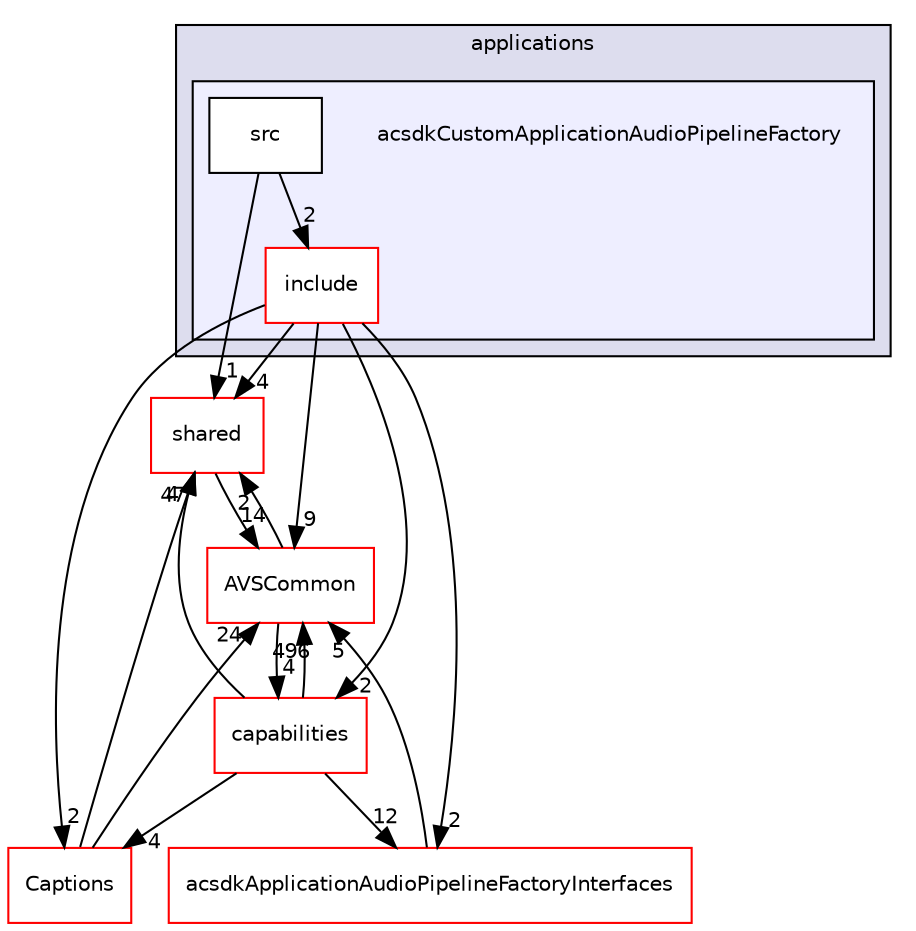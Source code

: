 digraph "/workplace/avs-device-sdk/applications/acsdkCustomApplicationAudioPipelineFactory" {
  compound=true
  node [ fontsize="10", fontname="Helvetica"];
  edge [ labelfontsize="10", labelfontname="Helvetica"];
  subgraph clusterdir_a6e4fee11f07c3b70486e88fe92cbbdc {
    graph [ bgcolor="#ddddee", pencolor="black", label="applications" fontname="Helvetica", fontsize="10", URL="dir_a6e4fee11f07c3b70486e88fe92cbbdc.html"]
  subgraph clusterdir_4db2804b83eeb6f824df12177a969a77 {
    graph [ bgcolor="#eeeeff", pencolor="black", label="" URL="dir_4db2804b83eeb6f824df12177a969a77.html"];
    dir_4db2804b83eeb6f824df12177a969a77 [shape=plaintext label="acsdkCustomApplicationAudioPipelineFactory"];
    dir_767a6e745e93449f1760b9448b1b41ae [shape=box label="include" color="red" fillcolor="white" style="filled" URL="dir_767a6e745e93449f1760b9448b1b41ae.html"];
    dir_47a9b558f77f6193e6f9b23c5c127975 [shape=box label="src" color="black" fillcolor="white" style="filled" URL="dir_47a9b558f77f6193e6f9b23c5c127975.html"];
  }
  }
  dir_9982052f7ce695d12571567315b2fafa [shape=box label="shared" fillcolor="white" style="filled" color="red" URL="dir_9982052f7ce695d12571567315b2fafa.html"];
  dir_5f7911d5aff7f3db61b81ea8d608701d [shape=box label="acsdkApplicationAudioPipelineFactoryInterfaces" fillcolor="white" style="filled" color="red" URL="dir_5f7911d5aff7f3db61b81ea8d608701d.html"];
  dir_de0e77330fd0ab33359e90b501923c8e [shape=box label="Captions" fillcolor="white" style="filled" color="red" URL="dir_de0e77330fd0ab33359e90b501923c8e.html"];
  dir_13e65effb2bde530b17b3d5eefcd0266 [shape=box label="AVSCommon" fillcolor="white" style="filled" color="red" URL="dir_13e65effb2bde530b17b3d5eefcd0266.html"];
  dir_55f1e16e469d547c636a522dac21b8a1 [shape=box label="capabilities" fillcolor="white" style="filled" color="red" URL="dir_55f1e16e469d547c636a522dac21b8a1.html"];
  dir_9982052f7ce695d12571567315b2fafa->dir_13e65effb2bde530b17b3d5eefcd0266 [headlabel="14", labeldistance=1.5 headhref="dir_000549_000017.html"];
  dir_5f7911d5aff7f3db61b81ea8d608701d->dir_13e65effb2bde530b17b3d5eefcd0266 [headlabel="5", labeldistance=1.5 headhref="dir_000041_000017.html"];
  dir_de0e77330fd0ab33359e90b501923c8e->dir_9982052f7ce695d12571567315b2fafa [headlabel="4", labeldistance=1.5 headhref="dir_000400_000549.html"];
  dir_de0e77330fd0ab33359e90b501923c8e->dir_13e65effb2bde530b17b3d5eefcd0266 [headlabel="24", labeldistance=1.5 headhref="dir_000400_000017.html"];
  dir_13e65effb2bde530b17b3d5eefcd0266->dir_9982052f7ce695d12571567315b2fafa [headlabel="2", labeldistance=1.5 headhref="dir_000017_000549.html"];
  dir_13e65effb2bde530b17b3d5eefcd0266->dir_55f1e16e469d547c636a522dac21b8a1 [headlabel="4", labeldistance=1.5 headhref="dir_000017_000133.html"];
  dir_767a6e745e93449f1760b9448b1b41ae->dir_9982052f7ce695d12571567315b2fafa [headlabel="4", labeldistance=1.5 headhref="dir_000033_000549.html"];
  dir_767a6e745e93449f1760b9448b1b41ae->dir_5f7911d5aff7f3db61b81ea8d608701d [headlabel="2", labeldistance=1.5 headhref="dir_000033_000041.html"];
  dir_767a6e745e93449f1760b9448b1b41ae->dir_de0e77330fd0ab33359e90b501923c8e [headlabel="2", labeldistance=1.5 headhref="dir_000033_000400.html"];
  dir_767a6e745e93449f1760b9448b1b41ae->dir_13e65effb2bde530b17b3d5eefcd0266 [headlabel="9", labeldistance=1.5 headhref="dir_000033_000017.html"];
  dir_767a6e745e93449f1760b9448b1b41ae->dir_55f1e16e469d547c636a522dac21b8a1 [headlabel="2", labeldistance=1.5 headhref="dir_000033_000133.html"];
  dir_55f1e16e469d547c636a522dac21b8a1->dir_9982052f7ce695d12571567315b2fafa [headlabel="47", labeldistance=1.5 headhref="dir_000133_000549.html"];
  dir_55f1e16e469d547c636a522dac21b8a1->dir_5f7911d5aff7f3db61b81ea8d608701d [headlabel="12", labeldistance=1.5 headhref="dir_000133_000041.html"];
  dir_55f1e16e469d547c636a522dac21b8a1->dir_de0e77330fd0ab33359e90b501923c8e [headlabel="4", labeldistance=1.5 headhref="dir_000133_000400.html"];
  dir_55f1e16e469d547c636a522dac21b8a1->dir_13e65effb2bde530b17b3d5eefcd0266 [headlabel="496", labeldistance=1.5 headhref="dir_000133_000017.html"];
  dir_47a9b558f77f6193e6f9b23c5c127975->dir_9982052f7ce695d12571567315b2fafa [headlabel="1", labeldistance=1.5 headhref="dir_000039_000549.html"];
  dir_47a9b558f77f6193e6f9b23c5c127975->dir_767a6e745e93449f1760b9448b1b41ae [headlabel="2", labeldistance=1.5 headhref="dir_000039_000033.html"];
}
